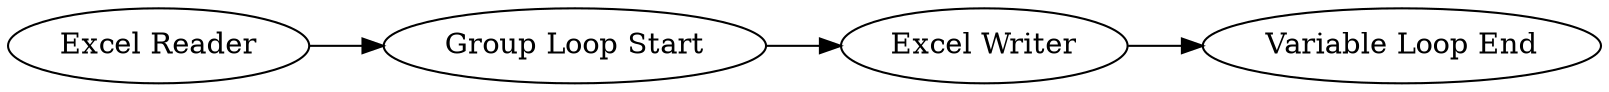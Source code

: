 digraph {
	2 -> 3
	3 -> 4
	1 -> 2
	1 [label="Excel Reader"]
	4 [label="Variable Loop End"]
	3 [label="Excel Writer"]
	2 [label="Group Loop Start"]
	rankdir=LR
}
